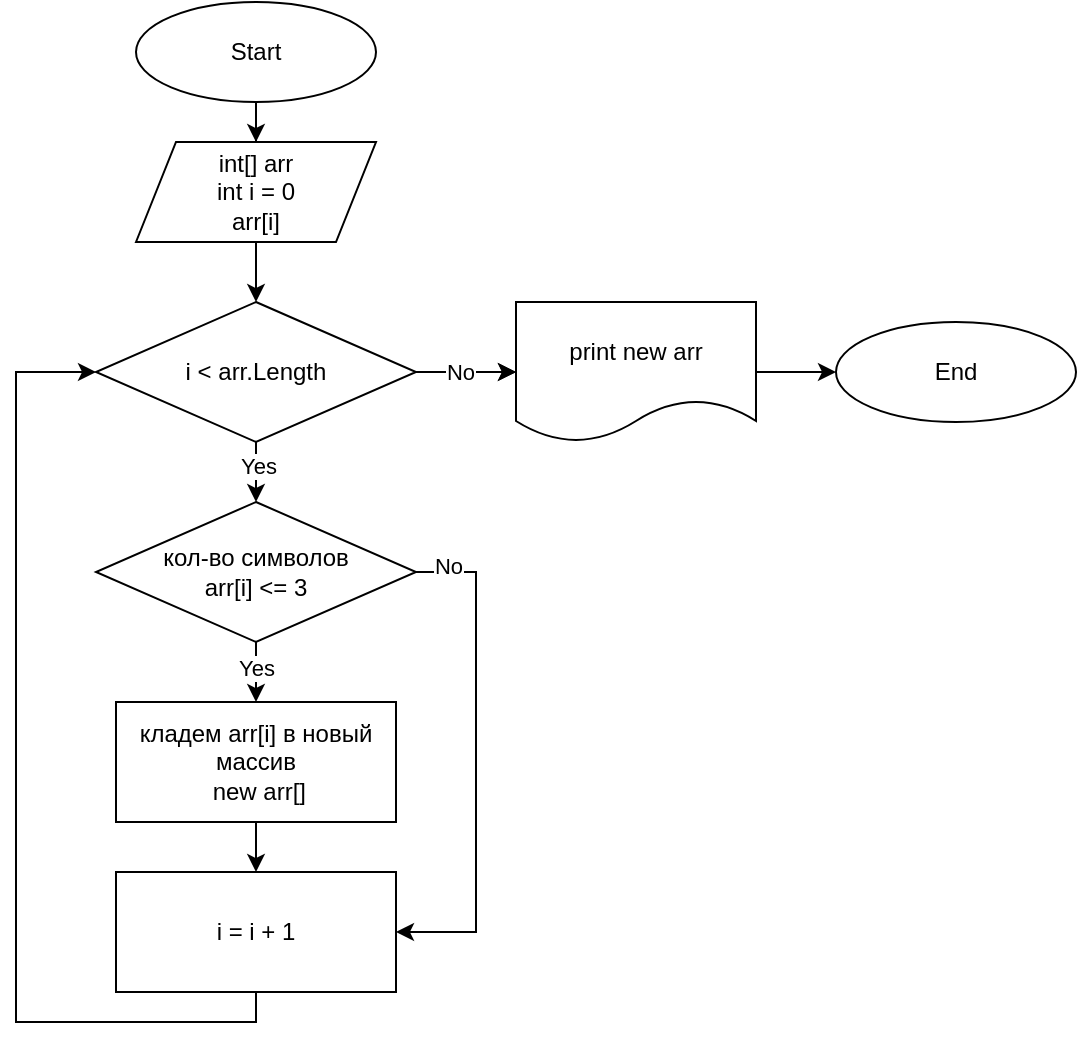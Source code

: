 <mxfile version="23.1.5" type="device">
  <diagram id="C5RBs43oDa-KdzZeNtuy" name="Page-1">
    <mxGraphModel dx="791" dy="505" grid="1" gridSize="10" guides="1" tooltips="1" connect="1" arrows="1" fold="1" page="1" pageScale="1" pageWidth="827" pageHeight="1169" math="0" shadow="0">
      <root>
        <mxCell id="WIyWlLk6GJQsqaUBKTNV-0" />
        <mxCell id="WIyWlLk6GJQsqaUBKTNV-1" parent="WIyWlLk6GJQsqaUBKTNV-0" />
        <mxCell id="qSOaSrjmJ1dJkEjWt951-0" value="" style="edgeStyle=orthogonalEdgeStyle;rounded=0;orthogonalLoop=1;jettySize=auto;html=1;" edge="1" parent="WIyWlLk6GJQsqaUBKTNV-1" source="qSOaSrjmJ1dJkEjWt951-1" target="qSOaSrjmJ1dJkEjWt951-3">
          <mxGeometry relative="1" as="geometry" />
        </mxCell>
        <mxCell id="qSOaSrjmJ1dJkEjWt951-1" value="Start" style="ellipse;whiteSpace=wrap;html=1;" vertex="1" parent="WIyWlLk6GJQsqaUBKTNV-1">
          <mxGeometry x="220" y="70" width="120" height="50" as="geometry" />
        </mxCell>
        <mxCell id="qSOaSrjmJ1dJkEjWt951-32" style="edgeStyle=orthogonalEdgeStyle;rounded=0;orthogonalLoop=1;jettySize=auto;html=1;entryX=0.5;entryY=0;entryDx=0;entryDy=0;" edge="1" parent="WIyWlLk6GJQsqaUBKTNV-1" source="qSOaSrjmJ1dJkEjWt951-3" target="qSOaSrjmJ1dJkEjWt951-8">
          <mxGeometry relative="1" as="geometry" />
        </mxCell>
        <mxCell id="qSOaSrjmJ1dJkEjWt951-3" value="int[] arr&lt;br&gt;int i = 0&lt;br&gt;arr[i]" style="shape=parallelogram;perimeter=parallelogramPerimeter;whiteSpace=wrap;html=1;fixedSize=1;" vertex="1" parent="WIyWlLk6GJQsqaUBKTNV-1">
          <mxGeometry x="220" y="140" width="120" height="50" as="geometry" />
        </mxCell>
        <mxCell id="qSOaSrjmJ1dJkEjWt951-4" value="" style="edgeStyle=orthogonalEdgeStyle;rounded=0;orthogonalLoop=1;jettySize=auto;html=1;" edge="1" parent="WIyWlLk6GJQsqaUBKTNV-1" source="qSOaSrjmJ1dJkEjWt951-8" target="qSOaSrjmJ1dJkEjWt951-10">
          <mxGeometry relative="1" as="geometry" />
        </mxCell>
        <mxCell id="qSOaSrjmJ1dJkEjWt951-6" style="edgeStyle=orthogonalEdgeStyle;rounded=0;orthogonalLoop=1;jettySize=auto;html=1;exitX=0.5;exitY=1;exitDx=0;exitDy=0;" edge="1" parent="WIyWlLk6GJQsqaUBKTNV-1" source="qSOaSrjmJ1dJkEjWt951-8">
          <mxGeometry relative="1" as="geometry">
            <mxPoint x="280" y="320" as="targetPoint" />
          </mxGeometry>
        </mxCell>
        <mxCell id="qSOaSrjmJ1dJkEjWt951-7" value="Yes" style="edgeLabel;html=1;align=center;verticalAlign=middle;resizable=0;points=[];" vertex="1" connectable="0" parent="qSOaSrjmJ1dJkEjWt951-6">
          <mxGeometry x="-0.25" y="1" relative="1" as="geometry">
            <mxPoint as="offset" />
          </mxGeometry>
        </mxCell>
        <mxCell id="qSOaSrjmJ1dJkEjWt951-24" value="" style="edgeStyle=orthogonalEdgeStyle;rounded=0;orthogonalLoop=1;jettySize=auto;html=1;" edge="1" parent="WIyWlLk6GJQsqaUBKTNV-1" source="qSOaSrjmJ1dJkEjWt951-8" target="qSOaSrjmJ1dJkEjWt951-10">
          <mxGeometry relative="1" as="geometry" />
        </mxCell>
        <mxCell id="qSOaSrjmJ1dJkEjWt951-25" value="No" style="edgeLabel;html=1;align=center;verticalAlign=middle;resizable=0;points=[];" vertex="1" connectable="0" parent="qSOaSrjmJ1dJkEjWt951-24">
          <mxGeometry x="-0.137" relative="1" as="geometry">
            <mxPoint as="offset" />
          </mxGeometry>
        </mxCell>
        <mxCell id="qSOaSrjmJ1dJkEjWt951-8" value="i &amp;lt; arr.Length" style="rhombus;whiteSpace=wrap;html=1;" vertex="1" parent="WIyWlLk6GJQsqaUBKTNV-1">
          <mxGeometry x="200" y="220" width="160" height="70" as="geometry" />
        </mxCell>
        <mxCell id="qSOaSrjmJ1dJkEjWt951-9" style="edgeStyle=orthogonalEdgeStyle;rounded=0;orthogonalLoop=1;jettySize=auto;html=1;exitX=1;exitY=0.5;exitDx=0;exitDy=0;" edge="1" parent="WIyWlLk6GJQsqaUBKTNV-1" source="qSOaSrjmJ1dJkEjWt951-10" target="qSOaSrjmJ1dJkEjWt951-20">
          <mxGeometry relative="1" as="geometry" />
        </mxCell>
        <mxCell id="qSOaSrjmJ1dJkEjWt951-10" value="print new arr" style="shape=document;whiteSpace=wrap;html=1;boundedLbl=1;" vertex="1" parent="WIyWlLk6GJQsqaUBKTNV-1">
          <mxGeometry x="410" y="220" width="120" height="70" as="geometry" />
        </mxCell>
        <mxCell id="qSOaSrjmJ1dJkEjWt951-11" value="" style="edgeStyle=orthogonalEdgeStyle;rounded=0;orthogonalLoop=1;jettySize=auto;html=1;" edge="1" parent="WIyWlLk6GJQsqaUBKTNV-1" source="qSOaSrjmJ1dJkEjWt951-12" target="qSOaSrjmJ1dJkEjWt951-14">
          <mxGeometry relative="1" as="geometry" />
        </mxCell>
        <mxCell id="qSOaSrjmJ1dJkEjWt951-12" value="кладем arr[i] в новый массив&lt;br&gt;&amp;nbsp;new arr[]" style="whiteSpace=wrap;html=1;" vertex="1" parent="WIyWlLk6GJQsqaUBKTNV-1">
          <mxGeometry x="210" y="420" width="140" height="60" as="geometry" />
        </mxCell>
        <mxCell id="qSOaSrjmJ1dJkEjWt951-13" style="edgeStyle=orthogonalEdgeStyle;rounded=0;orthogonalLoop=1;jettySize=auto;html=1;exitX=0.5;exitY=1;exitDx=0;exitDy=0;entryX=0;entryY=0.5;entryDx=0;entryDy=0;" edge="1" parent="WIyWlLk6GJQsqaUBKTNV-1" source="qSOaSrjmJ1dJkEjWt951-14" target="qSOaSrjmJ1dJkEjWt951-8">
          <mxGeometry relative="1" as="geometry">
            <Array as="points">
              <mxPoint x="280" y="580" />
              <mxPoint x="160" y="580" />
              <mxPoint x="160" y="255" />
            </Array>
          </mxGeometry>
        </mxCell>
        <mxCell id="qSOaSrjmJ1dJkEjWt951-14" value="i = i + 1" style="whiteSpace=wrap;html=1;" vertex="1" parent="WIyWlLk6GJQsqaUBKTNV-1">
          <mxGeometry x="210" y="505" width="140" height="60" as="geometry" />
        </mxCell>
        <mxCell id="qSOaSrjmJ1dJkEjWt951-20" value="End" style="ellipse;whiteSpace=wrap;html=1;" vertex="1" parent="WIyWlLk6GJQsqaUBKTNV-1">
          <mxGeometry x="570" y="230" width="120" height="50" as="geometry" />
        </mxCell>
        <mxCell id="qSOaSrjmJ1dJkEjWt951-27" style="edgeStyle=orthogonalEdgeStyle;rounded=0;orthogonalLoop=1;jettySize=auto;html=1;exitX=0.5;exitY=1;exitDx=0;exitDy=0;entryX=0.5;entryY=0;entryDx=0;entryDy=0;" edge="1" parent="WIyWlLk6GJQsqaUBKTNV-1" source="qSOaSrjmJ1dJkEjWt951-26" target="qSOaSrjmJ1dJkEjWt951-12">
          <mxGeometry relative="1" as="geometry" />
        </mxCell>
        <mxCell id="qSOaSrjmJ1dJkEjWt951-29" value="Yes" style="edgeLabel;html=1;align=center;verticalAlign=middle;resizable=0;points=[];" vertex="1" connectable="0" parent="qSOaSrjmJ1dJkEjWt951-27">
          <mxGeometry x="-0.143" relative="1" as="geometry">
            <mxPoint as="offset" />
          </mxGeometry>
        </mxCell>
        <mxCell id="qSOaSrjmJ1dJkEjWt951-30" style="edgeStyle=orthogonalEdgeStyle;rounded=0;orthogonalLoop=1;jettySize=auto;html=1;exitX=1;exitY=0.5;exitDx=0;exitDy=0;entryX=1;entryY=0.5;entryDx=0;entryDy=0;" edge="1" parent="WIyWlLk6GJQsqaUBKTNV-1" source="qSOaSrjmJ1dJkEjWt951-26" target="qSOaSrjmJ1dJkEjWt951-14">
          <mxGeometry relative="1" as="geometry">
            <Array as="points">
              <mxPoint x="390" y="355" />
              <mxPoint x="390" y="535" />
            </Array>
          </mxGeometry>
        </mxCell>
        <mxCell id="qSOaSrjmJ1dJkEjWt951-31" value="No" style="edgeLabel;html=1;align=center;verticalAlign=middle;resizable=0;points=[];" vertex="1" connectable="0" parent="qSOaSrjmJ1dJkEjWt951-30">
          <mxGeometry x="-0.873" y="3" relative="1" as="geometry">
            <mxPoint as="offset" />
          </mxGeometry>
        </mxCell>
        <mxCell id="qSOaSrjmJ1dJkEjWt951-26" value="кол-во символов &lt;br&gt;arr[i] &amp;lt;= 3" style="rhombus;whiteSpace=wrap;html=1;" vertex="1" parent="WIyWlLk6GJQsqaUBKTNV-1">
          <mxGeometry x="200" y="320" width="160" height="70" as="geometry" />
        </mxCell>
      </root>
    </mxGraphModel>
  </diagram>
</mxfile>

